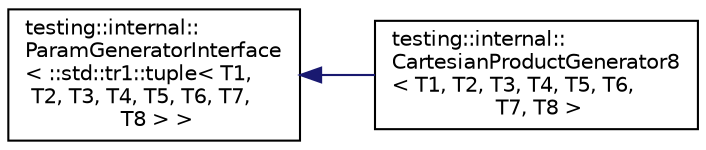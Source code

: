 digraph "Graphical Class Hierarchy"
{
  edge [fontname="Helvetica",fontsize="10",labelfontname="Helvetica",labelfontsize="10"];
  node [fontname="Helvetica",fontsize="10",shape=record];
  rankdir="LR";
  Node0 [label="testing::internal::\lParamGeneratorInterface\l\< ::std::tr1::tuple\< T1,\l T2, T3, T4, T5, T6, T7,\l T8 \> \>",height=0.2,width=0.4,color="black", fillcolor="white", style="filled",URL="$classtesting_1_1internal_1_1ParamGeneratorInterface.html"];
  Node0 -> Node1 [dir="back",color="midnightblue",fontsize="10",style="solid",fontname="Helvetica"];
  Node1 [label="testing::internal::\lCartesianProductGenerator8\l\< T1, T2, T3, T4, T5, T6,\l T7, T8 \>",height=0.2,width=0.4,color="black", fillcolor="white", style="filled",URL="$classtesting_1_1internal_1_1CartesianProductGenerator8.html"];
}
